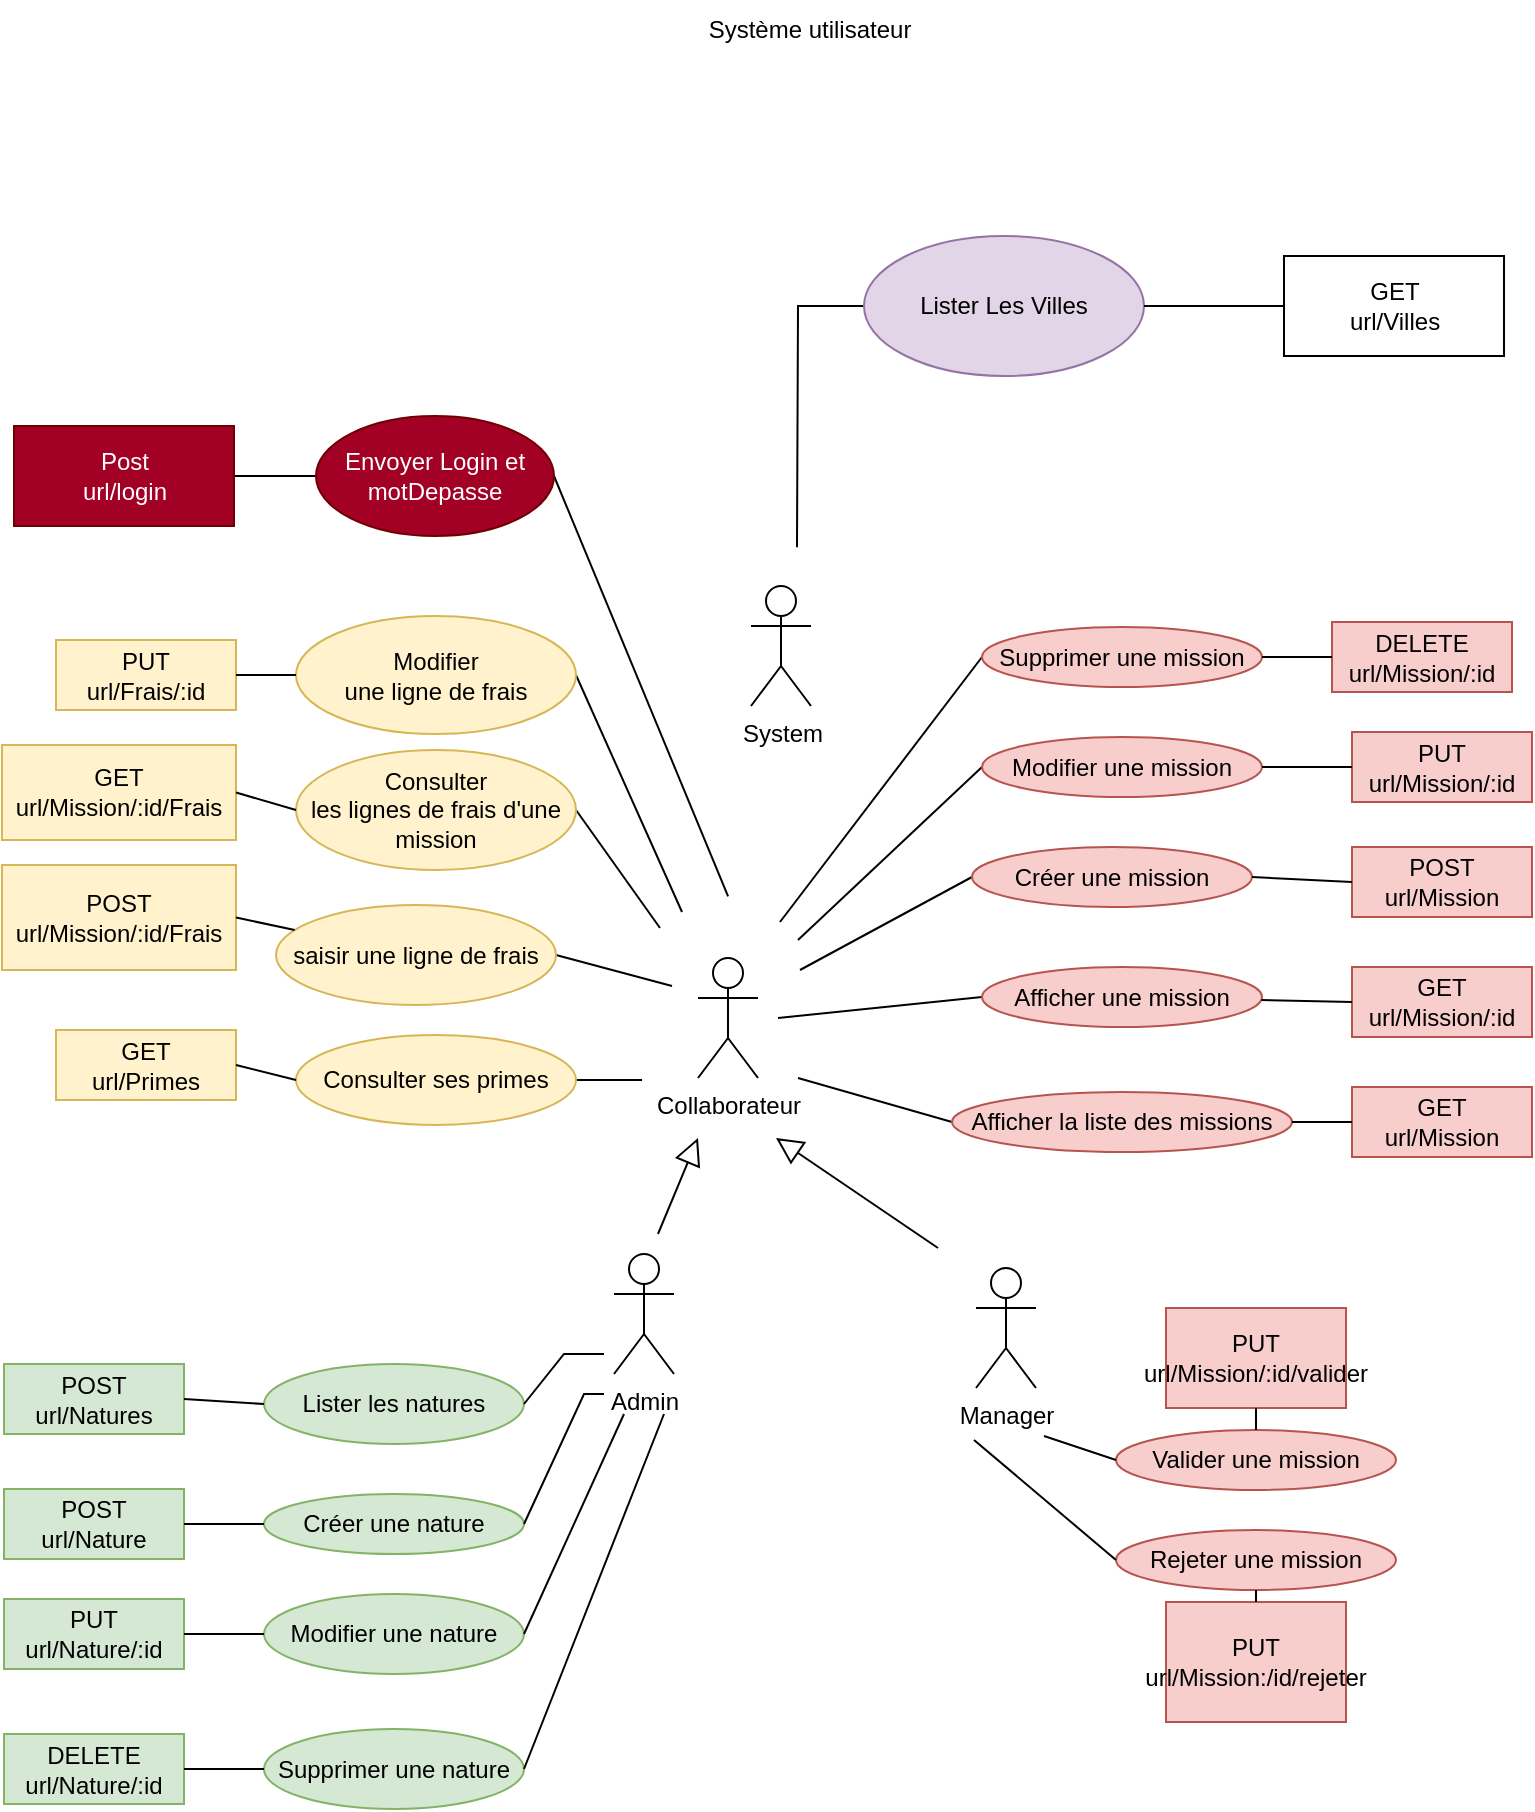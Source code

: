 <mxfile version="20.3.0" type="github">
  <diagram id="1HFoKZ7HmbYaqoWhvM2N" name="Page-1">
    <mxGraphModel dx="1237" dy="638" grid="0" gridSize="10" guides="1" tooltips="1" connect="1" arrows="1" fold="1" page="1" pageScale="1" pageWidth="850" pageHeight="1100" math="0" shadow="0">
      <root>
        <mxCell id="0" />
        <mxCell id="1" parent="0" />
        <mxCell id="fpnA1gOJu9WvSEtu6Hov-3" value="&lt;div&gt;Collaborateur&lt;/div&gt;" style="shape=umlActor;verticalLabelPosition=bottom;verticalAlign=top;html=1;outlineConnect=0;" parent="1" vertex="1">
          <mxGeometry x="391" y="539" width="30" height="60" as="geometry" />
        </mxCell>
        <mxCell id="fpnA1gOJu9WvSEtu6Hov-6" value="" style="endArrow=block;html=1;rounded=0;endFill=0;endSize=11;" parent="1" edge="1">
          <mxGeometry width="50" height="50" relative="1" as="geometry">
            <mxPoint x="371" y="677" as="sourcePoint" />
            <mxPoint x="391" y="629" as="targetPoint" />
            <Array as="points" />
          </mxGeometry>
        </mxCell>
        <mxCell id="fpnA1gOJu9WvSEtu6Hov-7" value="" style="endArrow=block;html=1;rounded=0;endFill=0;endSize=11;startSize=6;startArrow=none;" parent="1" edge="1">
          <mxGeometry width="50" height="50" relative="1" as="geometry">
            <mxPoint x="511" y="684" as="sourcePoint" />
            <mxPoint x="430" y="629" as="targetPoint" />
            <Array as="points" />
          </mxGeometry>
        </mxCell>
        <mxCell id="fpnA1gOJu9WvSEtu6Hov-32" value="" style="endArrow=none;html=1;rounded=0;startSize=6;endSize=11;entryX=0;entryY=0.5;entryDx=0;entryDy=0;" parent="1" target="fpnA1gOJu9WvSEtu6Hov-27" edge="1">
          <mxGeometry width="50" height="50" relative="1" as="geometry">
            <mxPoint x="432" y="521" as="sourcePoint" />
            <mxPoint x="531" y="369" as="targetPoint" />
            <Array as="points" />
          </mxGeometry>
        </mxCell>
        <mxCell id="fpnA1gOJu9WvSEtu6Hov-33" value="" style="endArrow=none;html=1;rounded=0;startSize=6;endSize=11;entryX=0;entryY=0.5;entryDx=0;entryDy=0;" parent="1" target="fpnA1gOJu9WvSEtu6Hov-28" edge="1">
          <mxGeometry width="50" height="50" relative="1" as="geometry">
            <mxPoint x="441" y="530" as="sourcePoint" />
            <mxPoint x="531" y="369" as="targetPoint" />
            <Array as="points" />
          </mxGeometry>
        </mxCell>
        <mxCell id="fpnA1gOJu9WvSEtu6Hov-34" value="" style="endArrow=none;html=1;rounded=0;startSize=6;endSize=11;entryX=0;entryY=0.5;entryDx=0;entryDy=0;" parent="1" target="fpnA1gOJu9WvSEtu6Hov-29" edge="1">
          <mxGeometry width="50" height="50" relative="1" as="geometry">
            <mxPoint x="442" y="545" as="sourcePoint" />
            <mxPoint x="531" y="369" as="targetPoint" />
            <Array as="points" />
          </mxGeometry>
        </mxCell>
        <mxCell id="fpnA1gOJu9WvSEtu6Hov-35" value="" style="endArrow=none;html=1;rounded=0;startSize=6;endSize=11;entryX=0;entryY=0.5;entryDx=0;entryDy=0;" parent="1" target="fpnA1gOJu9WvSEtu6Hov-30" edge="1">
          <mxGeometry width="50" height="50" relative="1" as="geometry">
            <mxPoint x="431" y="569" as="sourcePoint" />
            <mxPoint x="531" y="369" as="targetPoint" />
            <Array as="points" />
          </mxGeometry>
        </mxCell>
        <mxCell id="fpnA1gOJu9WvSEtu6Hov-36" value="" style="endArrow=none;html=1;rounded=0;startSize=6;endSize=11;exitX=0;exitY=0.5;exitDx=0;exitDy=0;" parent="1" source="fpnA1gOJu9WvSEtu6Hov-31" edge="1">
          <mxGeometry width="50" height="50" relative="1" as="geometry">
            <mxPoint x="481" y="419" as="sourcePoint" />
            <mxPoint x="441" y="599" as="targetPoint" />
            <Array as="points" />
          </mxGeometry>
        </mxCell>
        <mxCell id="fpnA1gOJu9WvSEtu6Hov-41" value="" style="endArrow=none;html=1;rounded=0;startSize=6;endSize=11;exitX=1;exitY=0.5;exitDx=0;exitDy=0;" parent="1" source="fpnA1gOJu9WvSEtu6Hov-37" edge="1">
          <mxGeometry width="50" height="50" relative="1" as="geometry">
            <mxPoint x="481" y="429" as="sourcePoint" />
            <mxPoint x="383" y="516" as="targetPoint" />
            <Array as="points" />
          </mxGeometry>
        </mxCell>
        <mxCell id="fpnA1gOJu9WvSEtu6Hov-46" value="" style="endArrow=none;html=1;rounded=0;startSize=6;endSize=11;exitX=1;exitY=0.5;exitDx=0;exitDy=0;" parent="1" source="fpnA1gOJu9WvSEtu6Hov-38" edge="1">
          <mxGeometry width="50" height="50" relative="1" as="geometry">
            <mxPoint x="391" y="319" as="sourcePoint" />
            <mxPoint x="372" y="524" as="targetPoint" />
            <Array as="points" />
          </mxGeometry>
        </mxCell>
        <mxCell id="fpnA1gOJu9WvSEtu6Hov-47" value="" style="endArrow=none;html=1;rounded=0;startSize=6;endSize=11;exitX=1;exitY=0.5;exitDx=0;exitDy=0;" parent="1" source="fpnA1gOJu9WvSEtu6Hov-39" edge="1">
          <mxGeometry width="50" height="50" relative="1" as="geometry">
            <mxPoint x="491" y="419" as="sourcePoint" />
            <mxPoint x="378" y="553" as="targetPoint" />
          </mxGeometry>
        </mxCell>
        <mxCell id="fpnA1gOJu9WvSEtu6Hov-50" value="Système utilisateur" style="text;html=1;strokeColor=none;fillColor=none;align=center;verticalAlign=middle;whiteSpace=wrap;rounded=0;" parent="1" vertex="1">
          <mxGeometry x="382" y="60" width="130" height="30" as="geometry" />
        </mxCell>
        <mxCell id="MMcRs4qTpvVBW1Dn-aCO-8" value="" style="endArrow=none;html=1;rounded=0;startSize=6;endSize=11;exitX=1;exitY=0.5;exitDx=0;exitDy=0;" parent="1" source="fpnA1gOJu9WvSEtu6Hov-40" edge="1">
          <mxGeometry width="50" height="50" relative="1" as="geometry">
            <mxPoint x="381.0" y="474" as="sourcePoint" />
            <mxPoint x="363" y="600" as="targetPoint" />
          </mxGeometry>
        </mxCell>
        <mxCell id="vZ3PRXWnmt1vqze5UoZ0-1" value="System" style="shape=umlActor;verticalLabelPosition=bottom;verticalAlign=top;html=1;" vertex="1" parent="1">
          <mxGeometry x="417.5" y="353" width="30" height="60" as="geometry" />
        </mxCell>
        <mxCell id="vZ3PRXWnmt1vqze5UoZ0-10" style="edgeStyle=orthogonalEdgeStyle;rounded=0;orthogonalLoop=1;jettySize=auto;html=1;endArrow=none;endFill=0;" edge="1" parent="1" source="vZ3PRXWnmt1vqze5UoZ0-2">
          <mxGeometry relative="1" as="geometry">
            <mxPoint x="440.5" y="333.647" as="targetPoint" />
          </mxGeometry>
        </mxCell>
        <mxCell id="vZ3PRXWnmt1vqze5UoZ0-2" value="Lister Les Villes" style="ellipse;whiteSpace=wrap;html=1;fillColor=#e1d5e7;strokeColor=#9673a6;" vertex="1" parent="1">
          <mxGeometry x="474" y="178" width="140" height="70" as="geometry" />
        </mxCell>
        <mxCell id="vZ3PRXWnmt1vqze5UoZ0-9" style="edgeStyle=orthogonalEdgeStyle;rounded=0;orthogonalLoop=1;jettySize=auto;html=1;endArrow=none;endFill=0;" edge="1" parent="1" source="vZ3PRXWnmt1vqze5UoZ0-5" target="vZ3PRXWnmt1vqze5UoZ0-2">
          <mxGeometry relative="1" as="geometry" />
        </mxCell>
        <mxCell id="vZ3PRXWnmt1vqze5UoZ0-5" value="&lt;div&gt;GET&lt;/div&gt;&lt;div&gt;url/Villes&lt;br&gt;&lt;/div&gt;" style="html=1;" vertex="1" parent="1">
          <mxGeometry x="684" y="188" width="110" height="50" as="geometry" />
        </mxCell>
        <mxCell id="vZ3PRXWnmt1vqze5UoZ0-12" value="" style="group" vertex="1" connectable="0" parent="1">
          <mxGeometry x="529" y="694" width="211" height="263" as="geometry" />
        </mxCell>
        <mxCell id="fpnA1gOJu9WvSEtu6Hov-2" value="&lt;div&gt;Manager&lt;/div&gt;" style="shape=umlActor;verticalLabelPosition=bottom;verticalAlign=top;html=1;outlineConnect=0;" parent="vZ3PRXWnmt1vqze5UoZ0-12" vertex="1">
          <mxGeometry x="1" width="30" height="60" as="geometry" />
        </mxCell>
        <mxCell id="fpnA1gOJu9WvSEtu6Hov-22" value="&lt;div&gt;Rejeter une mission&lt;/div&gt;" style="ellipse;whiteSpace=wrap;html=1;fillColor=#f8cecc;strokeColor=#b85450;" parent="vZ3PRXWnmt1vqze5UoZ0-12" vertex="1">
          <mxGeometry x="71" y="131" width="140" height="30" as="geometry" />
        </mxCell>
        <mxCell id="fpnA1gOJu9WvSEtu6Hov-23" value="&lt;div&gt;Valider une mission&lt;br&gt;&lt;/div&gt;" style="ellipse;whiteSpace=wrap;html=1;fillColor=#f8cecc;strokeColor=#b85450;" parent="vZ3PRXWnmt1vqze5UoZ0-12" vertex="1">
          <mxGeometry x="71" y="81" width="140" height="30" as="geometry" />
        </mxCell>
        <mxCell id="fpnA1gOJu9WvSEtu6Hov-24" value="" style="endArrow=none;html=1;rounded=0;startSize=6;endSize=11;entryX=0;entryY=0.5;entryDx=0;entryDy=0;" parent="vZ3PRXWnmt1vqze5UoZ0-12" target="fpnA1gOJu9WvSEtu6Hov-23" edge="1">
          <mxGeometry width="50" height="50" relative="1" as="geometry">
            <mxPoint x="35" y="84" as="sourcePoint" />
            <mxPoint x="-139" y="120" as="targetPoint" />
            <Array as="points" />
          </mxGeometry>
        </mxCell>
        <mxCell id="fpnA1gOJu9WvSEtu6Hov-26" value="" style="endArrow=none;html=1;rounded=0;startSize=6;endSize=11;exitX=0;exitY=0.5;exitDx=0;exitDy=0;" parent="vZ3PRXWnmt1vqze5UoZ0-12" source="fpnA1gOJu9WvSEtu6Hov-22" edge="1">
          <mxGeometry width="50" height="50" relative="1" as="geometry">
            <mxPoint x="-129" y="160" as="sourcePoint" />
            <mxPoint y="86" as="targetPoint" />
          </mxGeometry>
        </mxCell>
        <mxCell id="MMcRs4qTpvVBW1Dn-aCO-4" value="PUT&lt;br&gt;url/Mission/:id/valider" style="text;html=1;strokeColor=#b85450;fillColor=#f8cecc;align=center;verticalAlign=middle;whiteSpace=wrap;rounded=0;shadow=0;sketch=0;" parent="vZ3PRXWnmt1vqze5UoZ0-12" vertex="1">
          <mxGeometry x="96" y="20" width="90" height="50" as="geometry" />
        </mxCell>
        <mxCell id="MMcRs4qTpvVBW1Dn-aCO-5" value="PUT&lt;br&gt;url/Mission:/id/rejeter" style="text;html=1;strokeColor=#b85450;fillColor=#f8cecc;align=center;verticalAlign=middle;whiteSpace=wrap;rounded=0;shadow=0;sketch=0;" parent="vZ3PRXWnmt1vqze5UoZ0-12" vertex="1">
          <mxGeometry x="96" y="167" width="90" height="60" as="geometry" />
        </mxCell>
        <mxCell id="MMcRs4qTpvVBW1Dn-aCO-6" value="" style="endArrow=none;html=1;rounded=0;startSize=6;endSize=11;entryX=0.5;entryY=0;entryDx=0;entryDy=0;exitX=0.5;exitY=1;exitDx=0;exitDy=0;" parent="vZ3PRXWnmt1vqze5UoZ0-12" source="MMcRs4qTpvVBW1Dn-aCO-4" target="fpnA1gOJu9WvSEtu6Hov-23" edge="1">
          <mxGeometry width="50" height="50" relative="1" as="geometry">
            <mxPoint x="-29" y="227" as="sourcePoint" />
            <mxPoint x="41" y="67" as="targetPoint" />
          </mxGeometry>
        </mxCell>
        <mxCell id="MMcRs4qTpvVBW1Dn-aCO-7" value="" style="endArrow=none;html=1;rounded=0;startSize=6;endSize=11;entryX=0.5;entryY=1;entryDx=0;entryDy=0;exitX=0.5;exitY=0;exitDx=0;exitDy=0;" parent="vZ3PRXWnmt1vqze5UoZ0-12" source="MMcRs4qTpvVBW1Dn-aCO-5" target="fpnA1gOJu9WvSEtu6Hov-22" edge="1">
          <mxGeometry width="50" height="50" relative="1" as="geometry">
            <mxPoint x="151" y="42" as="sourcePoint" />
            <mxPoint x="151" y="77" as="targetPoint" />
          </mxGeometry>
        </mxCell>
        <mxCell id="vZ3PRXWnmt1vqze5UoZ0-13" value="" style="group" vertex="1" connectable="0" parent="1">
          <mxGeometry x="44" y="687" width="335" height="277.5" as="geometry" />
        </mxCell>
        <mxCell id="fpnA1gOJu9WvSEtu6Hov-1" value="&lt;div&gt;Admin&lt;/div&gt;" style="shape=umlActor;verticalLabelPosition=bottom;verticalAlign=top;html=1;outlineConnect=0;" parent="vZ3PRXWnmt1vqze5UoZ0-13" vertex="1">
          <mxGeometry x="305" width="30" height="60" as="geometry" />
        </mxCell>
        <mxCell id="fpnA1gOJu9WvSEtu6Hov-11" value="&lt;div&gt;Lister les natures&lt;/div&gt;" style="ellipse;whiteSpace=wrap;html=1;fillColor=#d5e8d4;strokeColor=#82b366;" parent="vZ3PRXWnmt1vqze5UoZ0-13" vertex="1">
          <mxGeometry x="130" y="55" width="130" height="40" as="geometry" />
        </mxCell>
        <mxCell id="fpnA1gOJu9WvSEtu6Hov-12" value="&lt;div&gt;Créer une nature&lt;/div&gt;" style="ellipse;whiteSpace=wrap;html=1;fillColor=#d5e8d4;strokeColor=#82b366;" parent="vZ3PRXWnmt1vqze5UoZ0-13" vertex="1">
          <mxGeometry x="130" y="120" width="130" height="30" as="geometry" />
        </mxCell>
        <mxCell id="fpnA1gOJu9WvSEtu6Hov-13" value="&lt;div&gt;Modifier une nature&lt;/div&gt;" style="ellipse;whiteSpace=wrap;html=1;fillColor=#d5e8d4;strokeColor=#82b366;" parent="vZ3PRXWnmt1vqze5UoZ0-13" vertex="1">
          <mxGeometry x="130" y="170" width="130" height="40" as="geometry" />
        </mxCell>
        <mxCell id="fpnA1gOJu9WvSEtu6Hov-14" value="&lt;div&gt;Supprimer une nature&lt;/div&gt;" style="ellipse;whiteSpace=wrap;html=1;fillColor=#d5e8d4;strokeColor=#82b366;" parent="vZ3PRXWnmt1vqze5UoZ0-13" vertex="1">
          <mxGeometry x="130" y="237.5" width="130" height="40" as="geometry" />
        </mxCell>
        <mxCell id="fpnA1gOJu9WvSEtu6Hov-17" value="" style="endArrow=none;html=1;rounded=0;startSize=6;endSize=11;exitX=1;exitY=0.5;exitDx=0;exitDy=0;" parent="vZ3PRXWnmt1vqze5UoZ0-13" source="fpnA1gOJu9WvSEtu6Hov-11" edge="1">
          <mxGeometry width="50" height="50" relative="1" as="geometry">
            <mxPoint x="260" y="150" as="sourcePoint" />
            <mxPoint x="300" y="50" as="targetPoint" />
            <Array as="points">
              <mxPoint x="280" y="50" />
            </Array>
          </mxGeometry>
        </mxCell>
        <mxCell id="fpnA1gOJu9WvSEtu6Hov-19" value="" style="endArrow=none;html=1;rounded=0;startSize=6;endSize=11;exitX=1;exitY=0.5;exitDx=0;exitDy=0;" parent="vZ3PRXWnmt1vqze5UoZ0-13" source="fpnA1gOJu9WvSEtu6Hov-12" edge="1">
          <mxGeometry width="50" height="50" relative="1" as="geometry">
            <mxPoint x="260" y="180" as="sourcePoint" />
            <mxPoint x="300" y="70" as="targetPoint" />
            <Array as="points">
              <mxPoint x="290" y="70" />
            </Array>
          </mxGeometry>
        </mxCell>
        <mxCell id="fpnA1gOJu9WvSEtu6Hov-20" value="" style="endArrow=none;html=1;rounded=0;startSize=6;endSize=11;exitX=1;exitY=0.5;exitDx=0;exitDy=0;" parent="vZ3PRXWnmt1vqze5UoZ0-13" source="fpnA1gOJu9WvSEtu6Hov-13" edge="1">
          <mxGeometry width="50" height="50" relative="1" as="geometry">
            <mxPoint x="260" y="250" as="sourcePoint" />
            <mxPoint x="310" y="80" as="targetPoint" />
            <Array as="points" />
          </mxGeometry>
        </mxCell>
        <mxCell id="fpnA1gOJu9WvSEtu6Hov-21" value="" style="endArrow=none;html=1;rounded=0;startSize=6;endSize=11;exitX=1;exitY=0.5;exitDx=0;exitDy=0;" parent="vZ3PRXWnmt1vqze5UoZ0-13" source="fpnA1gOJu9WvSEtu6Hov-14" edge="1">
          <mxGeometry width="50" height="50" relative="1" as="geometry">
            <mxPoint x="240" y="290" as="sourcePoint" />
            <mxPoint x="330" y="80" as="targetPoint" />
          </mxGeometry>
        </mxCell>
        <mxCell id="MMcRs4qTpvVBW1Dn-aCO-20" value="POST&lt;br&gt;url/Natures" style="text;html=1;strokeColor=#82b366;fillColor=#d5e8d4;align=center;verticalAlign=middle;whiteSpace=wrap;rounded=0;shadow=0;sketch=0;" parent="vZ3PRXWnmt1vqze5UoZ0-13" vertex="1">
          <mxGeometry y="55" width="90" height="35" as="geometry" />
        </mxCell>
        <mxCell id="MMcRs4qTpvVBW1Dn-aCO-21" value="POST&lt;br&gt;url/Nature" style="text;html=1;strokeColor=#82b366;fillColor=#d5e8d4;align=center;verticalAlign=middle;whiteSpace=wrap;rounded=0;shadow=0;sketch=0;" parent="vZ3PRXWnmt1vqze5UoZ0-13" vertex="1">
          <mxGeometry y="117.5" width="90" height="35" as="geometry" />
        </mxCell>
        <mxCell id="MMcRs4qTpvVBW1Dn-aCO-22" value="PUT&lt;br&gt;url/Nature/:id" style="text;html=1;strokeColor=#82b366;fillColor=#d5e8d4;align=center;verticalAlign=middle;whiteSpace=wrap;rounded=0;shadow=0;sketch=0;" parent="vZ3PRXWnmt1vqze5UoZ0-13" vertex="1">
          <mxGeometry y="172.5" width="90" height="35" as="geometry" />
        </mxCell>
        <mxCell id="MMcRs4qTpvVBW1Dn-aCO-23" value="DELETE&lt;br&gt;url/Nature/:id" style="text;html=1;strokeColor=#82b366;fillColor=#d5e8d4;align=center;verticalAlign=middle;whiteSpace=wrap;rounded=0;shadow=0;sketch=0;" parent="vZ3PRXWnmt1vqze5UoZ0-13" vertex="1">
          <mxGeometry y="240" width="90" height="35" as="geometry" />
        </mxCell>
        <mxCell id="MMcRs4qTpvVBW1Dn-aCO-24" value="" style="endArrow=none;html=1;rounded=0;exitX=1;exitY=0.5;exitDx=0;exitDy=0;entryX=0;entryY=0.5;entryDx=0;entryDy=0;" parent="vZ3PRXWnmt1vqze5UoZ0-13" source="MMcRs4qTpvVBW1Dn-aCO-20" target="fpnA1gOJu9WvSEtu6Hov-11" edge="1">
          <mxGeometry width="50" height="50" relative="1" as="geometry">
            <mxPoint x="70" y="130" as="sourcePoint" />
            <mxPoint x="120" y="80" as="targetPoint" />
          </mxGeometry>
        </mxCell>
        <mxCell id="MMcRs4qTpvVBW1Dn-aCO-30" value="" style="endArrow=none;html=1;rounded=0;exitX=1;exitY=0.5;exitDx=0;exitDy=0;entryX=0;entryY=0.5;entryDx=0;entryDy=0;" parent="vZ3PRXWnmt1vqze5UoZ0-13" source="MMcRs4qTpvVBW1Dn-aCO-21" target="fpnA1gOJu9WvSEtu6Hov-12" edge="1">
          <mxGeometry width="50" height="50" relative="1" as="geometry">
            <mxPoint x="100" y="82.5" as="sourcePoint" />
            <mxPoint x="130" y="90" as="targetPoint" />
          </mxGeometry>
        </mxCell>
        <mxCell id="MMcRs4qTpvVBW1Dn-aCO-31" value="" style="endArrow=none;html=1;rounded=0;exitX=1;exitY=0.5;exitDx=0;exitDy=0;entryX=0;entryY=0.5;entryDx=0;entryDy=0;" parent="vZ3PRXWnmt1vqze5UoZ0-13" source="MMcRs4qTpvVBW1Dn-aCO-22" target="fpnA1gOJu9WvSEtu6Hov-13" edge="1">
          <mxGeometry width="50" height="50" relative="1" as="geometry">
            <mxPoint x="100" y="145" as="sourcePoint" />
            <mxPoint x="140.0" y="142.5" as="targetPoint" />
          </mxGeometry>
        </mxCell>
        <mxCell id="MMcRs4qTpvVBW1Dn-aCO-32" value="" style="endArrow=none;html=1;rounded=0;exitX=1;exitY=0.5;exitDx=0;exitDy=0;entryX=0;entryY=0.5;entryDx=0;entryDy=0;" parent="vZ3PRXWnmt1vqze5UoZ0-13" source="MMcRs4qTpvVBW1Dn-aCO-23" target="fpnA1gOJu9WvSEtu6Hov-14" edge="1">
          <mxGeometry width="50" height="50" relative="1" as="geometry">
            <mxPoint x="100" y="200" as="sourcePoint" />
            <mxPoint x="140.0" y="200" as="targetPoint" />
          </mxGeometry>
        </mxCell>
        <mxCell id="vZ3PRXWnmt1vqze5UoZ0-16" value="" style="group" vertex="1" connectable="0" parent="1">
          <mxGeometry x="43" y="368" width="287" height="254.5" as="geometry" />
        </mxCell>
        <mxCell id="fpnA1gOJu9WvSEtu6Hov-37" value="&lt;div&gt;Modifier&lt;/div&gt;&lt;div&gt;une ligne de frais&lt;/div&gt;" style="ellipse;whiteSpace=wrap;html=1;fillColor=#fff2cc;strokeColor=#d6b656;" parent="vZ3PRXWnmt1vqze5UoZ0-16" vertex="1">
          <mxGeometry x="147" width="140" height="59" as="geometry" />
        </mxCell>
        <mxCell id="fpnA1gOJu9WvSEtu6Hov-38" value="&lt;div&gt;Consulter&lt;/div&gt;&lt;div&gt;les lignes de frais d&#39;une mission&lt;br&gt;&lt;/div&gt;" style="ellipse;whiteSpace=wrap;html=1;fillColor=#fff2cc;strokeColor=#d6b656;" parent="vZ3PRXWnmt1vqze5UoZ0-16" vertex="1">
          <mxGeometry x="147" y="67" width="140" height="60" as="geometry" />
        </mxCell>
        <mxCell id="fpnA1gOJu9WvSEtu6Hov-39" value="saisir une ligne de frais" style="ellipse;whiteSpace=wrap;html=1;fillColor=#fff2cc;strokeColor=#d6b656;" parent="vZ3PRXWnmt1vqze5UoZ0-16" vertex="1">
          <mxGeometry x="137" y="144.5" width="140" height="50" as="geometry" />
        </mxCell>
        <mxCell id="fpnA1gOJu9WvSEtu6Hov-40" value="&lt;div&gt;Consulter ses primes&lt;/div&gt;" style="ellipse;whiteSpace=wrap;html=1;fillColor=#fff2cc;strokeColor=#d6b656;" parent="vZ3PRXWnmt1vqze5UoZ0-16" vertex="1">
          <mxGeometry x="147" y="209.5" width="140" height="45" as="geometry" />
        </mxCell>
        <mxCell id="MMcRs4qTpvVBW1Dn-aCO-33" value="PUT&lt;br&gt;url/Frais/:id" style="text;html=1;strokeColor=#d6b656;fillColor=#fff2cc;align=center;verticalAlign=middle;whiteSpace=wrap;rounded=0;shadow=0;sketch=0;" parent="vZ3PRXWnmt1vqze5UoZ0-16" vertex="1">
          <mxGeometry x="27" y="12" width="90" height="35" as="geometry" />
        </mxCell>
        <mxCell id="MMcRs4qTpvVBW1Dn-aCO-34" value="GET&lt;br&gt;url/Mission/:id/Frais" style="text;html=1;strokeColor=#d6b656;fillColor=#fff2cc;align=center;verticalAlign=middle;whiteSpace=wrap;rounded=0;shadow=0;sketch=0;" parent="vZ3PRXWnmt1vqze5UoZ0-16" vertex="1">
          <mxGeometry y="64.5" width="117" height="47.5" as="geometry" />
        </mxCell>
        <mxCell id="MMcRs4qTpvVBW1Dn-aCO-35" value="POST&lt;br&gt;url/Mission/:id/Frais" style="text;html=1;strokeColor=#d6b656;fillColor=#fff2cc;align=center;verticalAlign=middle;whiteSpace=wrap;rounded=0;shadow=0;sketch=0;" parent="vZ3PRXWnmt1vqze5UoZ0-16" vertex="1">
          <mxGeometry y="124.5" width="117" height="52.5" as="geometry" />
        </mxCell>
        <mxCell id="MMcRs4qTpvVBW1Dn-aCO-36" value="GET&lt;br&gt;url/Primes" style="text;html=1;strokeColor=#d6b656;fillColor=#fff2cc;align=center;verticalAlign=middle;whiteSpace=wrap;rounded=0;shadow=0;sketch=0;" parent="vZ3PRXWnmt1vqze5UoZ0-16" vertex="1">
          <mxGeometry x="27" y="207" width="90" height="35" as="geometry" />
        </mxCell>
        <mxCell id="MMcRs4qTpvVBW1Dn-aCO-37" value="" style="endArrow=none;html=1;rounded=0;exitX=1;exitY=0.5;exitDx=0;exitDy=0;entryX=0;entryY=0.5;entryDx=0;entryDy=0;" parent="vZ3PRXWnmt1vqze5UoZ0-16" source="MMcRs4qTpvVBW1Dn-aCO-33" target="fpnA1gOJu9WvSEtu6Hov-37" edge="1">
          <mxGeometry width="50" height="50" relative="1" as="geometry">
            <mxPoint x="127" y="-108" as="sourcePoint" />
            <mxPoint x="167" y="-108" as="targetPoint" />
          </mxGeometry>
        </mxCell>
        <mxCell id="MMcRs4qTpvVBW1Dn-aCO-38" value="" style="endArrow=none;html=1;rounded=0;exitX=1;exitY=0.5;exitDx=0;exitDy=0;entryX=0;entryY=0.5;entryDx=0;entryDy=0;" parent="vZ3PRXWnmt1vqze5UoZ0-16" source="MMcRs4qTpvVBW1Dn-aCO-34" target="fpnA1gOJu9WvSEtu6Hov-38" edge="1">
          <mxGeometry width="50" height="50" relative="1" as="geometry">
            <mxPoint x="127.0" y="39.5" as="sourcePoint" />
            <mxPoint x="147.0" y="39.5" as="targetPoint" />
          </mxGeometry>
        </mxCell>
        <mxCell id="MMcRs4qTpvVBW1Dn-aCO-39" value="" style="endArrow=none;html=1;rounded=0;exitX=1;exitY=0.5;exitDx=0;exitDy=0;" parent="vZ3PRXWnmt1vqze5UoZ0-16" source="MMcRs4qTpvVBW1Dn-aCO-35" target="fpnA1gOJu9WvSEtu6Hov-39" edge="1">
          <mxGeometry width="50" height="50" relative="1" as="geometry">
            <mxPoint x="127.0" y="104.5" as="sourcePoint" />
            <mxPoint x="147.0" y="104.5" as="targetPoint" />
          </mxGeometry>
        </mxCell>
        <mxCell id="MMcRs4qTpvVBW1Dn-aCO-40" value="" style="endArrow=none;html=1;rounded=0;exitX=1;exitY=0.5;exitDx=0;exitDy=0;entryX=0;entryY=0.5;entryDx=0;entryDy=0;" parent="vZ3PRXWnmt1vqze5UoZ0-16" source="MMcRs4qTpvVBW1Dn-aCO-36" target="fpnA1gOJu9WvSEtu6Hov-40" edge="1">
          <mxGeometry width="50" height="50" relative="1" as="geometry">
            <mxPoint x="137.0" y="114.5" as="sourcePoint" />
            <mxPoint x="157.0" y="114.5" as="targetPoint" />
          </mxGeometry>
        </mxCell>
        <mxCell id="vZ3PRXWnmt1vqze5UoZ0-17" value="" style="group" vertex="1" connectable="0" parent="1">
          <mxGeometry x="518" y="371" width="290" height="267.5" as="geometry" />
        </mxCell>
        <mxCell id="fpnA1gOJu9WvSEtu6Hov-27" value="&lt;div&gt;Supprimer une mission&lt;br&gt;&lt;/div&gt;" style="ellipse;whiteSpace=wrap;html=1;fillColor=#f8cecc;strokeColor=#b85450;" parent="vZ3PRXWnmt1vqze5UoZ0-17" vertex="1">
          <mxGeometry x="15" y="2.5" width="140" height="30" as="geometry" />
        </mxCell>
        <mxCell id="fpnA1gOJu9WvSEtu6Hov-28" value="&lt;div&gt;Modifier une mission&lt;/div&gt;" style="ellipse;whiteSpace=wrap;html=1;fillColor=#f8cecc;strokeColor=#b85450;" parent="vZ3PRXWnmt1vqze5UoZ0-17" vertex="1">
          <mxGeometry x="15" y="57.5" width="140" height="30" as="geometry" />
        </mxCell>
        <mxCell id="fpnA1gOJu9WvSEtu6Hov-29" value="&lt;div&gt;Créer une mission&lt;br&gt;&lt;/div&gt;" style="ellipse;whiteSpace=wrap;html=1;fillColor=#f8cecc;strokeColor=#b85450;" parent="vZ3PRXWnmt1vqze5UoZ0-17" vertex="1">
          <mxGeometry x="10" y="112.5" width="140" height="30" as="geometry" />
        </mxCell>
        <mxCell id="fpnA1gOJu9WvSEtu6Hov-30" value="&lt;div&gt;Afficher une mission&lt;/div&gt;" style="ellipse;whiteSpace=wrap;html=1;fillColor=#f8cecc;strokeColor=#b85450;" parent="vZ3PRXWnmt1vqze5UoZ0-17" vertex="1">
          <mxGeometry x="15" y="172.5" width="140" height="30" as="geometry" />
        </mxCell>
        <mxCell id="fpnA1gOJu9WvSEtu6Hov-31" value="&lt;div&gt;Afficher la liste des missions&lt;/div&gt;" style="ellipse;whiteSpace=wrap;html=1;fillColor=#f8cecc;strokeColor=#b85450;" parent="vZ3PRXWnmt1vqze5UoZ0-17" vertex="1">
          <mxGeometry y="235" width="170" height="30" as="geometry" />
        </mxCell>
        <mxCell id="MMcRs4qTpvVBW1Dn-aCO-9" value="DELETE&lt;br&gt;url/Mission/:id" style="text;html=1;strokeColor=#b85450;fillColor=#f8cecc;align=center;verticalAlign=middle;whiteSpace=wrap;rounded=0;shadow=0;sketch=0;" parent="vZ3PRXWnmt1vqze5UoZ0-17" vertex="1">
          <mxGeometry x="190" width="90" height="35" as="geometry" />
        </mxCell>
        <mxCell id="MMcRs4qTpvVBW1Dn-aCO-10" value="PUT&lt;br&gt;url/Mission/:id" style="text;html=1;strokeColor=#b85450;fillColor=#f8cecc;align=center;verticalAlign=middle;whiteSpace=wrap;rounded=0;shadow=0;sketch=0;" parent="vZ3PRXWnmt1vqze5UoZ0-17" vertex="1">
          <mxGeometry x="200" y="55" width="90" height="35" as="geometry" />
        </mxCell>
        <mxCell id="MMcRs4qTpvVBW1Dn-aCO-11" value="" style="endArrow=none;html=1;rounded=0;endFill=0;endSize=11;startSize=6;entryX=1;entryY=0.5;entryDx=0;entryDy=0;exitX=0;exitY=0.5;exitDx=0;exitDy=0;" parent="vZ3PRXWnmt1vqze5UoZ0-17" source="MMcRs4qTpvVBW1Dn-aCO-10" target="fpnA1gOJu9WvSEtu6Hov-28" edge="1">
          <mxGeometry width="50" height="50" relative="1" as="geometry">
            <mxPoint x="150" y="-237.5" as="sourcePoint" />
            <mxPoint x="-90" y="392.5" as="targetPoint" />
            <Array as="points" />
          </mxGeometry>
        </mxCell>
        <mxCell id="MMcRs4qTpvVBW1Dn-aCO-12" value="" style="endArrow=none;html=1;rounded=0;startSize=6;endSize=11;entryX=1;entryY=0.5;entryDx=0;entryDy=0;exitX=0;exitY=0.5;exitDx=0;exitDy=0;" parent="vZ3PRXWnmt1vqze5UoZ0-17" source="MMcRs4qTpvVBW1Dn-aCO-9" target="fpnA1gOJu9WvSEtu6Hov-27" edge="1">
          <mxGeometry width="50" height="50" relative="1" as="geometry">
            <mxPoint x="120" y="-70" as="sourcePoint" />
            <mxPoint x="40" y="-97.5" as="targetPoint" />
          </mxGeometry>
        </mxCell>
        <mxCell id="MMcRs4qTpvVBW1Dn-aCO-13" value="POST&lt;br&gt;url/Mission" style="text;html=1;strokeColor=#b85450;fillColor=#f8cecc;align=center;verticalAlign=middle;whiteSpace=wrap;rounded=0;shadow=0;sketch=0;" parent="vZ3PRXWnmt1vqze5UoZ0-17" vertex="1">
          <mxGeometry x="200" y="112.5" width="90" height="35" as="geometry" />
        </mxCell>
        <mxCell id="MMcRs4qTpvVBW1Dn-aCO-14" value="GET&lt;br&gt;url/Mission/:id" style="text;html=1;strokeColor=#b85450;fillColor=#f8cecc;align=center;verticalAlign=middle;whiteSpace=wrap;rounded=0;shadow=0;sketch=0;" parent="vZ3PRXWnmt1vqze5UoZ0-17" vertex="1">
          <mxGeometry x="200" y="172.5" width="90" height="35" as="geometry" />
        </mxCell>
        <mxCell id="MMcRs4qTpvVBW1Dn-aCO-16" value="GET&lt;br&gt;url/Mission" style="text;html=1;strokeColor=#b85450;fillColor=#f8cecc;align=center;verticalAlign=middle;whiteSpace=wrap;rounded=0;shadow=0;sketch=0;" parent="vZ3PRXWnmt1vqze5UoZ0-17" vertex="1">
          <mxGeometry x="200" y="232.5" width="90" height="35" as="geometry" />
        </mxCell>
        <mxCell id="MMcRs4qTpvVBW1Dn-aCO-17" value="" style="endArrow=none;html=1;rounded=0;entryX=0;entryY=0.5;entryDx=0;entryDy=0;exitX=1;exitY=0.5;exitDx=0;exitDy=0;" parent="vZ3PRXWnmt1vqze5UoZ0-17" source="fpnA1gOJu9WvSEtu6Hov-29" target="MMcRs4qTpvVBW1Dn-aCO-13" edge="1">
          <mxGeometry width="50" height="50" relative="1" as="geometry">
            <mxPoint x="-30" y="12.5" as="sourcePoint" />
            <mxPoint x="20" y="-37.5" as="targetPoint" />
          </mxGeometry>
        </mxCell>
        <mxCell id="MMcRs4qTpvVBW1Dn-aCO-18" value="" style="endArrow=none;html=1;rounded=0;entryX=0;entryY=0.5;entryDx=0;entryDy=0;" parent="vZ3PRXWnmt1vqze5UoZ0-17" source="fpnA1gOJu9WvSEtu6Hov-30" target="MMcRs4qTpvVBW1Dn-aCO-14" edge="1">
          <mxGeometry width="50" height="50" relative="1" as="geometry">
            <mxPoint x="160" y="137.5" as="sourcePoint" />
            <mxPoint x="210" y="140" as="targetPoint" />
          </mxGeometry>
        </mxCell>
        <mxCell id="MMcRs4qTpvVBW1Dn-aCO-19" value="" style="endArrow=none;html=1;rounded=0;entryX=0;entryY=0.5;entryDx=0;entryDy=0;exitX=1;exitY=0.5;exitDx=0;exitDy=0;" parent="vZ3PRXWnmt1vqze5UoZ0-17" source="fpnA1gOJu9WvSEtu6Hov-31" target="MMcRs4qTpvVBW1Dn-aCO-16" edge="1">
          <mxGeometry width="50" height="50" relative="1" as="geometry">
            <mxPoint x="170" y="147.5" as="sourcePoint" />
            <mxPoint x="220" y="150" as="targetPoint" />
          </mxGeometry>
        </mxCell>
        <mxCell id="vZ3PRXWnmt1vqze5UoZ0-21" style="edgeStyle=orthogonalEdgeStyle;rounded=0;orthogonalLoop=1;jettySize=auto;html=1;endArrow=none;endFill=0;" edge="1" parent="1" source="vZ3PRXWnmt1vqze5UoZ0-18" target="vZ3PRXWnmt1vqze5UoZ0-19">
          <mxGeometry relative="1" as="geometry" />
        </mxCell>
        <mxCell id="vZ3PRXWnmt1vqze5UoZ0-22" style="rounded=0;orthogonalLoop=1;jettySize=auto;html=1;endArrow=none;endFill=0;exitX=1;exitY=0.5;exitDx=0;exitDy=0;" edge="1" parent="1" source="vZ3PRXWnmt1vqze5UoZ0-18">
          <mxGeometry relative="1" as="geometry">
            <mxPoint x="406.043" y="508.13" as="targetPoint" />
          </mxGeometry>
        </mxCell>
        <mxCell id="vZ3PRXWnmt1vqze5UoZ0-18" value="Envoyer Login et motDepasse" style="ellipse;whiteSpace=wrap;html=1;fillColor=#a20025;fontColor=#ffffff;strokeColor=#6F0000;" vertex="1" parent="1">
          <mxGeometry x="200" y="268" width="119" height="60" as="geometry" />
        </mxCell>
        <mxCell id="vZ3PRXWnmt1vqze5UoZ0-19" value="&lt;div&gt;Post&lt;/div&gt;&lt;div&gt;url/login&lt;br&gt;&lt;/div&gt;" style="html=1;fillColor=#a20025;fontColor=#ffffff;strokeColor=#6F0000;" vertex="1" parent="1">
          <mxGeometry x="49" y="273" width="110" height="50" as="geometry" />
        </mxCell>
      </root>
    </mxGraphModel>
  </diagram>
</mxfile>
